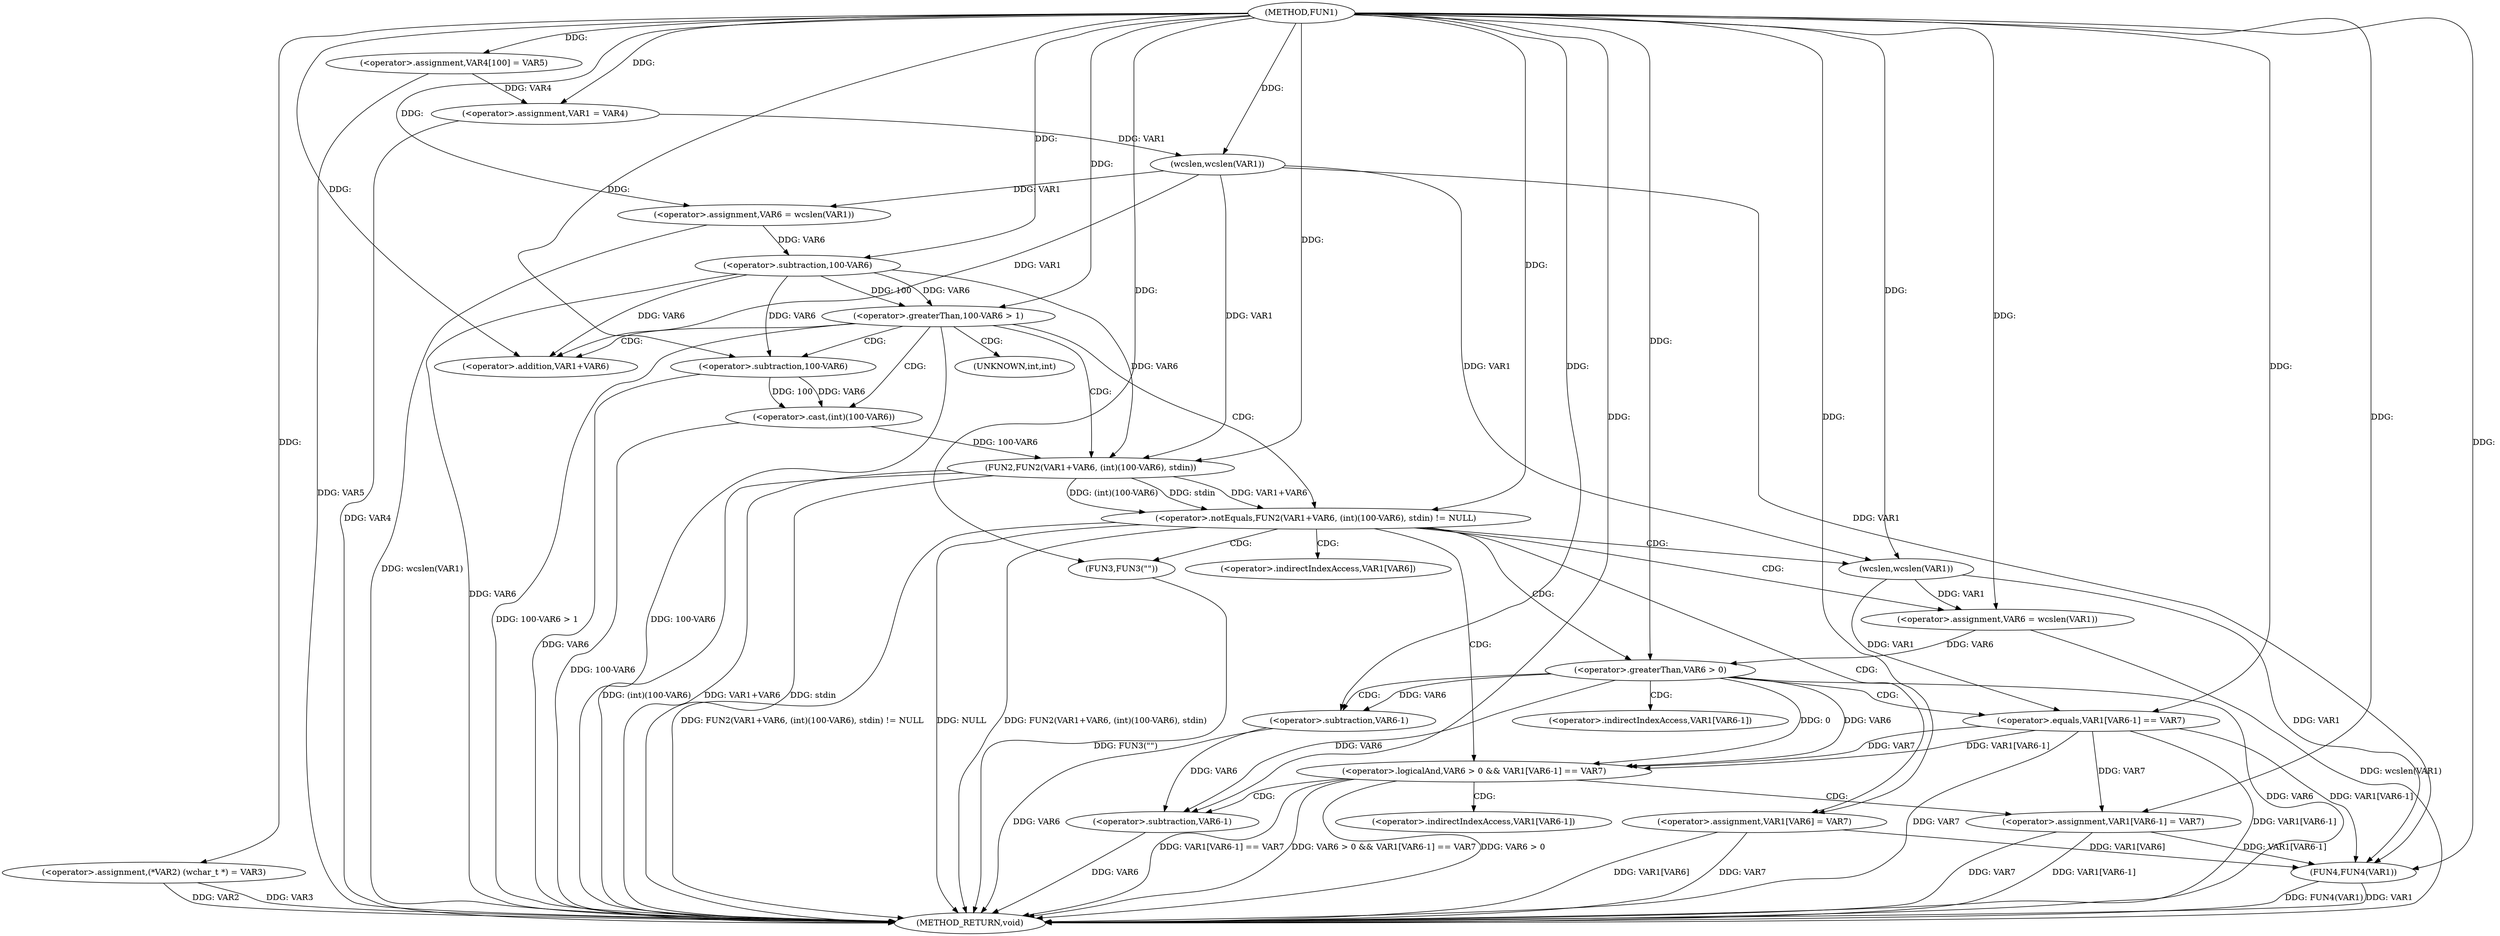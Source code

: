 digraph FUN1 {  
"1000100" [label = "(METHOD,FUN1)" ]
"1000176" [label = "(METHOD_RETURN,void)" ]
"1000104" [label = "(<operator>.assignment,(*VAR2) (wchar_t *) = VAR3)" ]
"1000108" [label = "(<operator>.assignment,VAR4[100] = VAR5)" ]
"1000111" [label = "(<operator>.assignment,VAR1 = VAR4)" ]
"1000116" [label = "(<operator>.assignment,VAR6 = wcslen(VAR1))" ]
"1000118" [label = "(wcslen,wcslen(VAR1))" ]
"1000121" [label = "(<operator>.greaterThan,100-VAR6 > 1)" ]
"1000122" [label = "(<operator>.subtraction,100-VAR6)" ]
"1000128" [label = "(<operator>.notEquals,FUN2(VAR1+VAR6, (int)(100-VAR6), stdin) != NULL)" ]
"1000129" [label = "(FUN2,FUN2(VAR1+VAR6, (int)(100-VAR6), stdin))" ]
"1000130" [label = "(<operator>.addition,VAR1+VAR6)" ]
"1000133" [label = "(<operator>.cast,(int)(100-VAR6))" ]
"1000135" [label = "(<operator>.subtraction,100-VAR6)" ]
"1000141" [label = "(<operator>.assignment,VAR6 = wcslen(VAR1))" ]
"1000143" [label = "(wcslen,wcslen(VAR1))" ]
"1000146" [label = "(<operator>.logicalAnd,VAR6 > 0 && VAR1[VAR6-1] == VAR7)" ]
"1000147" [label = "(<operator>.greaterThan,VAR6 > 0)" ]
"1000150" [label = "(<operator>.equals,VAR1[VAR6-1] == VAR7)" ]
"1000153" [label = "(<operator>.subtraction,VAR6-1)" ]
"1000158" [label = "(<operator>.assignment,VAR1[VAR6-1] = VAR7)" ]
"1000161" [label = "(<operator>.subtraction,VAR6-1)" ]
"1000167" [label = "(FUN3,FUN3(\"\"))" ]
"1000169" [label = "(<operator>.assignment,VAR1[VAR6] = VAR7)" ]
"1000174" [label = "(FUN4,FUN4(VAR1))" ]
"1000134" [label = "(UNKNOWN,int,int)" ]
"1000151" [label = "(<operator>.indirectIndexAccess,VAR1[VAR6-1])" ]
"1000159" [label = "(<operator>.indirectIndexAccess,VAR1[VAR6-1])" ]
"1000170" [label = "(<operator>.indirectIndexAccess,VAR1[VAR6])" ]
  "1000158" -> "1000176"  [ label = "DDG: VAR1[VAR6-1]"] 
  "1000150" -> "1000176"  [ label = "DDG: VAR1[VAR6-1]"] 
  "1000104" -> "1000176"  [ label = "DDG: VAR2"] 
  "1000121" -> "1000176"  [ label = "DDG: 100-VAR6 > 1"] 
  "1000147" -> "1000176"  [ label = "DDG: VAR6"] 
  "1000116" -> "1000176"  [ label = "DDG: wcslen(VAR1)"] 
  "1000129" -> "1000176"  [ label = "DDG: (int)(100-VAR6)"] 
  "1000153" -> "1000176"  [ label = "DDG: VAR6"] 
  "1000122" -> "1000176"  [ label = "DDG: VAR6"] 
  "1000129" -> "1000176"  [ label = "DDG: VAR1+VAR6"] 
  "1000158" -> "1000176"  [ label = "DDG: VAR7"] 
  "1000128" -> "1000176"  [ label = "DDG: NULL"] 
  "1000128" -> "1000176"  [ label = "DDG: FUN2(VAR1+VAR6, (int)(100-VAR6), stdin)"] 
  "1000167" -> "1000176"  [ label = "DDG: FUN3(\"\")"] 
  "1000133" -> "1000176"  [ label = "DDG: 100-VAR6"] 
  "1000111" -> "1000176"  [ label = "DDG: VAR4"] 
  "1000108" -> "1000176"  [ label = "DDG: VAR5"] 
  "1000169" -> "1000176"  [ label = "DDG: VAR7"] 
  "1000141" -> "1000176"  [ label = "DDG: wcslen(VAR1)"] 
  "1000121" -> "1000176"  [ label = "DDG: 100-VAR6"] 
  "1000169" -> "1000176"  [ label = "DDG: VAR1[VAR6]"] 
  "1000146" -> "1000176"  [ label = "DDG: VAR1[VAR6-1] == VAR7"] 
  "1000129" -> "1000176"  [ label = "DDG: stdin"] 
  "1000128" -> "1000176"  [ label = "DDG: FUN2(VAR1+VAR6, (int)(100-VAR6), stdin) != NULL"] 
  "1000150" -> "1000176"  [ label = "DDG: VAR7"] 
  "1000161" -> "1000176"  [ label = "DDG: VAR6"] 
  "1000146" -> "1000176"  [ label = "DDG: VAR6 > 0 && VAR1[VAR6-1] == VAR7"] 
  "1000146" -> "1000176"  [ label = "DDG: VAR6 > 0"] 
  "1000174" -> "1000176"  [ label = "DDG: FUN4(VAR1)"] 
  "1000135" -> "1000176"  [ label = "DDG: VAR6"] 
  "1000104" -> "1000176"  [ label = "DDG: VAR3"] 
  "1000174" -> "1000176"  [ label = "DDG: VAR1"] 
  "1000100" -> "1000104"  [ label = "DDG: "] 
  "1000100" -> "1000108"  [ label = "DDG: "] 
  "1000108" -> "1000111"  [ label = "DDG: VAR4"] 
  "1000100" -> "1000111"  [ label = "DDG: "] 
  "1000118" -> "1000116"  [ label = "DDG: VAR1"] 
  "1000100" -> "1000116"  [ label = "DDG: "] 
  "1000111" -> "1000118"  [ label = "DDG: VAR1"] 
  "1000100" -> "1000118"  [ label = "DDG: "] 
  "1000122" -> "1000121"  [ label = "DDG: 100"] 
  "1000122" -> "1000121"  [ label = "DDG: VAR6"] 
  "1000100" -> "1000122"  [ label = "DDG: "] 
  "1000116" -> "1000122"  [ label = "DDG: VAR6"] 
  "1000100" -> "1000121"  [ label = "DDG: "] 
  "1000129" -> "1000128"  [ label = "DDG: VAR1+VAR6"] 
  "1000129" -> "1000128"  [ label = "DDG: (int)(100-VAR6)"] 
  "1000129" -> "1000128"  [ label = "DDG: stdin"] 
  "1000118" -> "1000129"  [ label = "DDG: VAR1"] 
  "1000100" -> "1000129"  [ label = "DDG: "] 
  "1000122" -> "1000129"  [ label = "DDG: VAR6"] 
  "1000118" -> "1000130"  [ label = "DDG: VAR1"] 
  "1000100" -> "1000130"  [ label = "DDG: "] 
  "1000122" -> "1000130"  [ label = "DDG: VAR6"] 
  "1000133" -> "1000129"  [ label = "DDG: 100-VAR6"] 
  "1000135" -> "1000133"  [ label = "DDG: 100"] 
  "1000135" -> "1000133"  [ label = "DDG: VAR6"] 
  "1000100" -> "1000135"  [ label = "DDG: "] 
  "1000122" -> "1000135"  [ label = "DDG: VAR6"] 
  "1000100" -> "1000128"  [ label = "DDG: "] 
  "1000143" -> "1000141"  [ label = "DDG: VAR1"] 
  "1000100" -> "1000141"  [ label = "DDG: "] 
  "1000100" -> "1000143"  [ label = "DDG: "] 
  "1000118" -> "1000143"  [ label = "DDG: VAR1"] 
  "1000147" -> "1000146"  [ label = "DDG: VAR6"] 
  "1000147" -> "1000146"  [ label = "DDG: 0"] 
  "1000141" -> "1000147"  [ label = "DDG: VAR6"] 
  "1000100" -> "1000147"  [ label = "DDG: "] 
  "1000150" -> "1000146"  [ label = "DDG: VAR1[VAR6-1]"] 
  "1000150" -> "1000146"  [ label = "DDG: VAR7"] 
  "1000143" -> "1000150"  [ label = "DDG: VAR1"] 
  "1000147" -> "1000153"  [ label = "DDG: VAR6"] 
  "1000100" -> "1000153"  [ label = "DDG: "] 
  "1000100" -> "1000150"  [ label = "DDG: "] 
  "1000150" -> "1000158"  [ label = "DDG: VAR7"] 
  "1000100" -> "1000158"  [ label = "DDG: "] 
  "1000147" -> "1000161"  [ label = "DDG: VAR6"] 
  "1000153" -> "1000161"  [ label = "DDG: VAR6"] 
  "1000100" -> "1000161"  [ label = "DDG: "] 
  "1000100" -> "1000167"  [ label = "DDG: "] 
  "1000100" -> "1000169"  [ label = "DDG: "] 
  "1000158" -> "1000174"  [ label = "DDG: VAR1[VAR6-1]"] 
  "1000150" -> "1000174"  [ label = "DDG: VAR1[VAR6-1]"] 
  "1000143" -> "1000174"  [ label = "DDG: VAR1"] 
  "1000169" -> "1000174"  [ label = "DDG: VAR1[VAR6]"] 
  "1000118" -> "1000174"  [ label = "DDG: VAR1"] 
  "1000100" -> "1000174"  [ label = "DDG: "] 
  "1000121" -> "1000128"  [ label = "CDG: "] 
  "1000121" -> "1000129"  [ label = "CDG: "] 
  "1000121" -> "1000130"  [ label = "CDG: "] 
  "1000121" -> "1000135"  [ label = "CDG: "] 
  "1000121" -> "1000133"  [ label = "CDG: "] 
  "1000121" -> "1000134"  [ label = "CDG: "] 
  "1000128" -> "1000143"  [ label = "CDG: "] 
  "1000128" -> "1000167"  [ label = "CDG: "] 
  "1000128" -> "1000141"  [ label = "CDG: "] 
  "1000128" -> "1000147"  [ label = "CDG: "] 
  "1000128" -> "1000170"  [ label = "CDG: "] 
  "1000128" -> "1000146"  [ label = "CDG: "] 
  "1000128" -> "1000169"  [ label = "CDG: "] 
  "1000146" -> "1000159"  [ label = "CDG: "] 
  "1000146" -> "1000158"  [ label = "CDG: "] 
  "1000146" -> "1000161"  [ label = "CDG: "] 
  "1000147" -> "1000153"  [ label = "CDG: "] 
  "1000147" -> "1000151"  [ label = "CDG: "] 
  "1000147" -> "1000150"  [ label = "CDG: "] 
}
